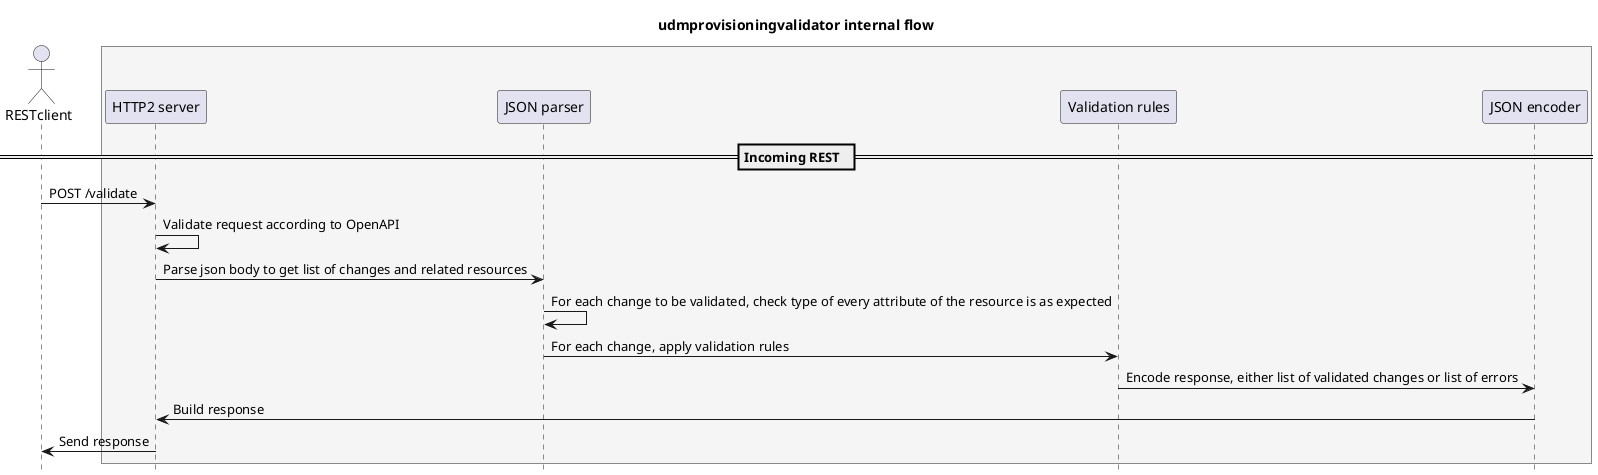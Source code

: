 @startuml
hide footbox
title udmprovisioningvalidator internal flow
actor RESTclient
box #WhiteSmoke
participant "HTTP2 server"
participant "JSON parser"
participant "Validation rules"
participant "JSON encoder"
end box

== Incoming REST  ==
RESTclient -> "HTTP2 server" : POST /validate
"HTTP2 server" -> "HTTP2 server" : Validate request according to OpenAPI
"HTTP2 server" -> "JSON parser" : Parse json body to get list of changes and related resources
"JSON parser" -> "JSON parser" : For each change to be validated, check type of every attribute of the resource is as expected
"JSON parser" -> "Validation rules" : For each change, apply validation rules
"Validation rules" -> "JSON encoder" : Encode response, either list of validated changes or list of errors
"JSON encoder" -> "HTTP2 server" : Build response
"HTTP2 server" -> RESTclient : Send response
@enduml


